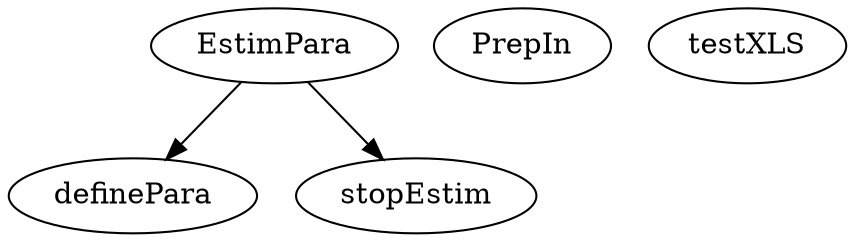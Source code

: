 /* Created by mdot for Matlab */
digraph m2html {
  EstimPara -> definePara;
  EstimPara -> stopEstim;

  EstimPara [URL="EstimPara.html"];
  PrepIn [URL="PrepIn.html"];
  definePara [URL="definePara.html"];
  stopEstim [URL="stopEstim.html"];
  testXLS [URL="testXLS.html"];
}